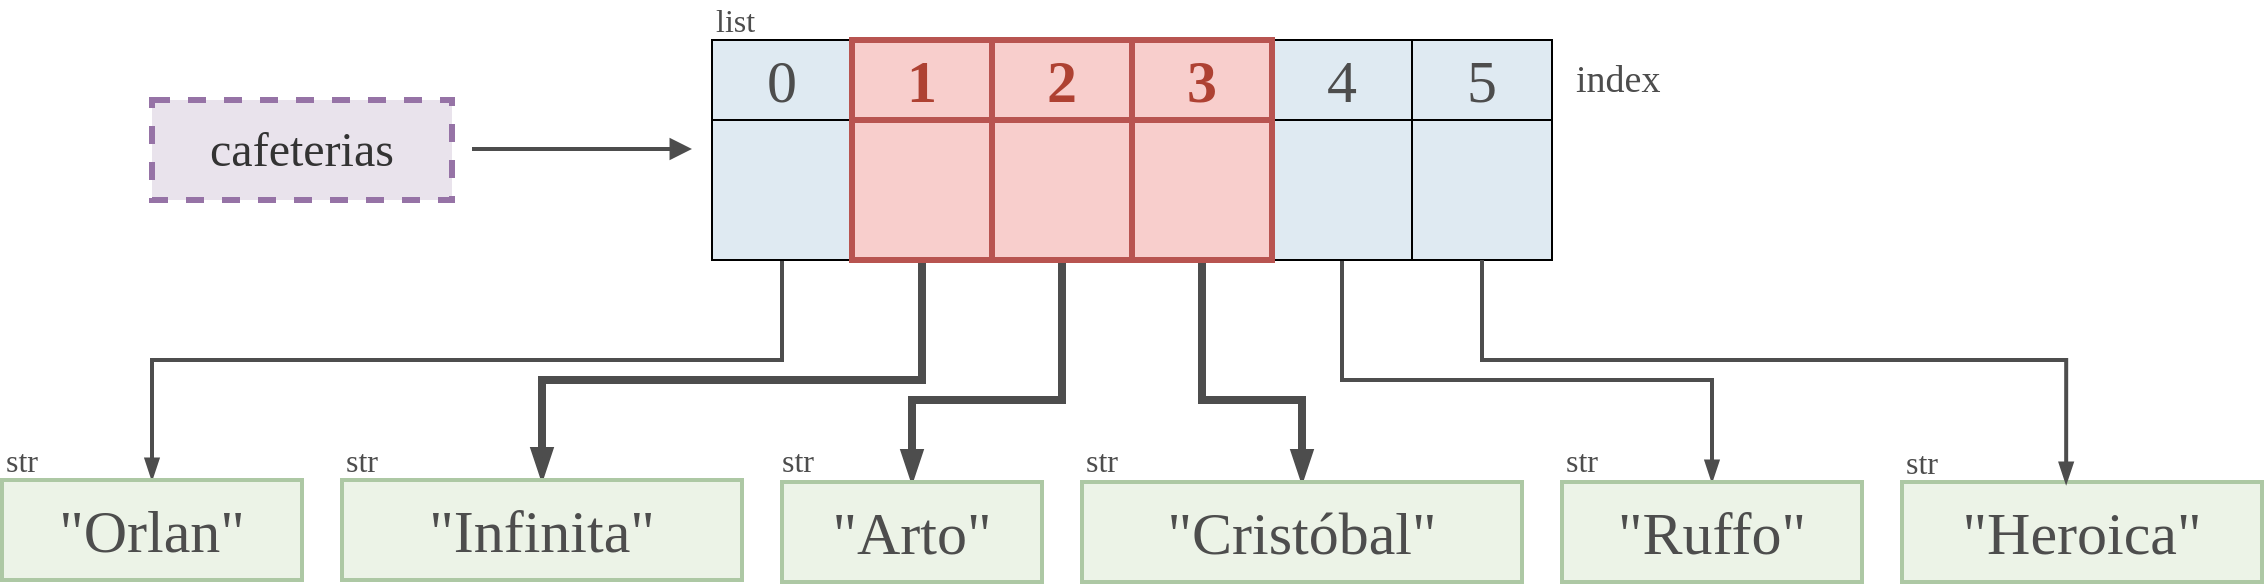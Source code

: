 <mxfile version="27.0.2">
  <diagram id="CZdY7CtGrKhzmkFzMvzD" name="Page-1">
    <mxGraphModel dx="974" dy="570" grid="1" gridSize="10" guides="1" tooltips="1" connect="1" arrows="1" fold="1" page="1" pageScale="1" pageWidth="850" pageHeight="1100" math="0" shadow="0">
      <root>
        <mxCell id="0" />
        <mxCell id="1" parent="0" />
        <mxCell id="SvmYLPE3q5a00PCpRA8S-1" style="edgeStyle=orthogonalEdgeStyle;rounded=0;orthogonalLoop=1;jettySize=auto;html=1;exitX=0.5;exitY=1;exitDx=0;exitDy=0;entryX=0.5;entryY=0;entryDx=0;entryDy=0;strokeWidth=2;strokeColor=#4D4D4D;endArrow=blockThin;endFill=1;" edge="1" parent="1" source="SvmYLPE3q5a00PCpRA8S-2" target="SvmYLPE3q5a00PCpRA8S-12">
          <mxGeometry relative="1" as="geometry">
            <Array as="points">
              <mxPoint x="600" y="470" />
              <mxPoint x="285" y="470" />
            </Array>
          </mxGeometry>
        </mxCell>
        <mxCell id="SvmYLPE3q5a00PCpRA8S-2" value="" style="rounded=0;whiteSpace=wrap;html=1;strokeWidth=1;fillColor=#DFEAF2;" vertex="1" parent="1">
          <mxGeometry x="565" y="350" width="70" height="70" as="geometry" />
        </mxCell>
        <mxCell id="SvmYLPE3q5a00PCpRA8S-3" style="edgeStyle=orthogonalEdgeStyle;rounded=0;orthogonalLoop=1;jettySize=auto;html=1;exitX=0.5;exitY=1;exitDx=0;exitDy=0;entryX=0.5;entryY=0;entryDx=0;entryDy=0;strokeWidth=4;strokeColor=#4D4D4D;endArrow=blockThin;endFill=1;" edge="1" parent="1" source="SvmYLPE3q5a00PCpRA8S-4" target="SvmYLPE3q5a00PCpRA8S-13">
          <mxGeometry relative="1" as="geometry">
            <Array as="points">
              <mxPoint x="670" y="480" />
              <mxPoint x="480" y="480" />
            </Array>
          </mxGeometry>
        </mxCell>
        <mxCell id="SvmYLPE3q5a00PCpRA8S-5" style="edgeStyle=orthogonalEdgeStyle;rounded=0;orthogonalLoop=1;jettySize=auto;html=1;exitX=0.5;exitY=1;exitDx=0;exitDy=0;strokeWidth=4;strokeColor=#4D4D4D;endArrow=blockThin;endFill=1;" edge="1" parent="1" source="SvmYLPE3q5a00PCpRA8S-6" target="SvmYLPE3q5a00PCpRA8S-14">
          <mxGeometry relative="1" as="geometry">
            <Array as="points">
              <mxPoint x="740" y="490" />
              <mxPoint x="665" y="490" />
            </Array>
          </mxGeometry>
        </mxCell>
        <mxCell id="SvmYLPE3q5a00PCpRA8S-7" style="edgeStyle=orthogonalEdgeStyle;rounded=0;orthogonalLoop=1;jettySize=auto;html=1;exitX=0.5;exitY=1;exitDx=0;exitDy=0;entryX=0.5;entryY=0;entryDx=0;entryDy=0;strokeWidth=4;strokeColor=#4D4D4D;endArrow=blockThin;endFill=1;" edge="1" parent="1" source="SvmYLPE3q5a00PCpRA8S-8" target="SvmYLPE3q5a00PCpRA8S-15">
          <mxGeometry relative="1" as="geometry">
            <Array as="points">
              <mxPoint x="810" y="490" />
              <mxPoint x="860" y="490" />
            </Array>
          </mxGeometry>
        </mxCell>
        <mxCell id="SvmYLPE3q5a00PCpRA8S-9" style="edgeStyle=orthogonalEdgeStyle;rounded=0;orthogonalLoop=1;jettySize=auto;html=1;exitX=0.5;exitY=1;exitDx=0;exitDy=0;strokeWidth=2;strokeColor=#4D4D4D;endArrow=blockThin;endFill=1;" edge="1" parent="1" source="SvmYLPE3q5a00PCpRA8S-10" target="SvmYLPE3q5a00PCpRA8S-16">
          <mxGeometry relative="1" as="geometry">
            <Array as="points">
              <mxPoint x="880" y="480" />
              <mxPoint x="1065" y="480" />
            </Array>
          </mxGeometry>
        </mxCell>
        <mxCell id="SvmYLPE3q5a00PCpRA8S-10" value="" style="rounded=0;whiteSpace=wrap;html=1;strokeWidth=1;fillColor=#DFEAF2;" vertex="1" parent="1">
          <mxGeometry x="845" y="350" width="70" height="70" as="geometry" />
        </mxCell>
        <mxCell id="SvmYLPE3q5a00PCpRA8S-11" value="" style="rounded=0;whiteSpace=wrap;html=1;strokeWidth=1;fillColor=#DFEAF2;" vertex="1" parent="1">
          <mxGeometry x="915" y="350" width="70" height="70" as="geometry" />
        </mxCell>
        <mxCell id="SvmYLPE3q5a00PCpRA8S-12" value="&lt;font style=&quot;font-size: 30px; color: rgb(77, 77, 77);&quot; face=&quot;Cascadia Code&quot;&gt;&quot;Orlan&quot;&lt;/font&gt;" style="text;html=1;align=center;verticalAlign=middle;whiteSpace=wrap;rounded=0;fillColor=#ECF3E7;strokeColor=#ADC8A4;strokeWidth=2;" vertex="1" parent="1">
          <mxGeometry x="210" y="530" width="150" height="50" as="geometry" />
        </mxCell>
        <mxCell id="SvmYLPE3q5a00PCpRA8S-13" value="&lt;span style=&quot;font-family: &amp;quot;Cascadia Code&amp;quot;; font-size: 30px;&quot;&gt;&lt;font style=&quot;color: rgb(77, 77, 77);&quot;&gt;&quot;Infinita&quot;&lt;/font&gt;&lt;/span&gt;" style="text;html=1;align=center;verticalAlign=middle;whiteSpace=wrap;rounded=0;fillColor=#ECF3E7;strokeColor=#ADC8A4;strokeWidth=2;container=0;" vertex="1" parent="1">
          <mxGeometry x="380" y="530" width="200" height="50" as="geometry" />
        </mxCell>
        <mxCell id="SvmYLPE3q5a00PCpRA8S-14" value="&lt;span style=&quot;font-family: &amp;quot;Cascadia Code&amp;quot;; font-size: 30px;&quot;&gt;&lt;font style=&quot;color: rgb(77, 77, 77);&quot;&gt;&quot;Arto&quot;&lt;/font&gt;&lt;/span&gt;" style="text;html=1;align=center;verticalAlign=middle;whiteSpace=wrap;rounded=0;fillColor=#ECF3E7;strokeColor=#ADC8A4;strokeWidth=2;container=0;" vertex="1" parent="1">
          <mxGeometry x="600" y="531" width="130" height="50" as="geometry" />
        </mxCell>
        <mxCell id="SvmYLPE3q5a00PCpRA8S-15" value="&lt;span style=&quot;font-family: &amp;quot;Cascadia Code&amp;quot;; font-size: 30px;&quot;&gt;&lt;font style=&quot;color: rgb(77, 77, 77);&quot;&gt;&quot;Cristóbal&quot;&lt;/font&gt;&lt;/span&gt;" style="text;html=1;align=center;verticalAlign=middle;whiteSpace=wrap;rounded=0;fillColor=#ECF3E7;strokeColor=#ADC8A4;strokeWidth=2;" vertex="1" parent="1">
          <mxGeometry x="750" y="531" width="220" height="50" as="geometry" />
        </mxCell>
        <mxCell id="SvmYLPE3q5a00PCpRA8S-16" value="&lt;span style=&quot;font-family: &amp;quot;Cascadia Code&amp;quot;; font-size: 30px;&quot;&gt;&lt;font style=&quot;color: rgb(77, 77, 77);&quot;&gt;&quot;Ruffo&quot;&lt;/font&gt;&lt;/span&gt;" style="text;html=1;align=center;verticalAlign=middle;whiteSpace=wrap;rounded=0;fillColor=#ECF3E7;strokeColor=#ADC8A4;strokeWidth=2;container=0;" vertex="1" parent="1">
          <mxGeometry x="990" y="531" width="150" height="50" as="geometry" />
        </mxCell>
        <mxCell id="SvmYLPE3q5a00PCpRA8S-17" value="&lt;span style=&quot;font-family: &amp;quot;Cascadia Code&amp;quot;; font-size: 30px;&quot;&gt;&lt;font style=&quot;color: rgb(77, 77, 77);&quot;&gt;&quot;Heroica&quot;&lt;/font&gt;&lt;/span&gt;" style="text;html=1;align=center;verticalAlign=middle;whiteSpace=wrap;rounded=0;fillColor=#ECF3E7;strokeColor=#ADC8A4;strokeWidth=2;container=0;" vertex="1" parent="1">
          <mxGeometry x="1160" y="531" width="180" height="50" as="geometry" />
        </mxCell>
        <mxCell id="SvmYLPE3q5a00PCpRA8S-18" style="edgeStyle=orthogonalEdgeStyle;rounded=0;orthogonalLoop=1;jettySize=auto;html=1;exitX=0.5;exitY=1;exitDx=0;exitDy=0;entryX=0.456;entryY=0.02;entryDx=0;entryDy=0;entryPerimeter=0;strokeWidth=2;strokeColor=#4D4D4D;endArrow=blockThin;endFill=1;" edge="1" parent="1" source="SvmYLPE3q5a00PCpRA8S-11" target="SvmYLPE3q5a00PCpRA8S-17">
          <mxGeometry relative="1" as="geometry">
            <Array as="points">
              <mxPoint x="950" y="470" />
              <mxPoint x="1242" y="470" />
            </Array>
          </mxGeometry>
        </mxCell>
        <mxCell id="SvmYLPE3q5a00PCpRA8S-19" value="str" style="text;html=1;align=left;verticalAlign=middle;whiteSpace=wrap;rounded=0;fontSize=16;fontFamily=Cascadia Code;fontColor=#4D4D4D;" vertex="1" parent="1">
          <mxGeometry x="210" y="510" width="35" height="20" as="geometry" />
        </mxCell>
        <mxCell id="SvmYLPE3q5a00PCpRA8S-20" value="str" style="text;html=1;align=left;verticalAlign=middle;whiteSpace=wrap;rounded=0;fontSize=16;fontFamily=Cascadia Code;fontColor=#4D4D4D;" vertex="1" parent="1">
          <mxGeometry x="380" y="510" width="35" height="20" as="geometry" />
        </mxCell>
        <mxCell id="SvmYLPE3q5a00PCpRA8S-21" value="str" style="text;html=1;align=left;verticalAlign=middle;whiteSpace=wrap;rounded=0;fontSize=16;fontFamily=Cascadia Code;fontColor=#4D4D4D;" vertex="1" parent="1">
          <mxGeometry x="597.5" y="510" width="35" height="20" as="geometry" />
        </mxCell>
        <mxCell id="SvmYLPE3q5a00PCpRA8S-22" value="str" style="text;html=1;align=left;verticalAlign=middle;whiteSpace=wrap;rounded=0;fontSize=16;fontFamily=Cascadia Code;fontColor=#4D4D4D;" vertex="1" parent="1">
          <mxGeometry x="750" y="510" width="35" height="20" as="geometry" />
        </mxCell>
        <mxCell id="SvmYLPE3q5a00PCpRA8S-23" value="str" style="text;html=1;align=left;verticalAlign=middle;whiteSpace=wrap;rounded=0;fontSize=16;fontFamily=Cascadia Code;fontColor=#4D4D4D;" vertex="1" parent="1">
          <mxGeometry x="990" y="510" width="35" height="20" as="geometry" />
        </mxCell>
        <mxCell id="SvmYLPE3q5a00PCpRA8S-24" value="str" style="text;html=1;align=left;verticalAlign=middle;whiteSpace=wrap;rounded=0;fontSize=16;fontFamily=Cascadia Code;fontColor=#4D4D4D;" vertex="1" parent="1">
          <mxGeometry x="1160" y="511" width="35" height="20" as="geometry" />
        </mxCell>
        <mxCell id="SvmYLPE3q5a00PCpRA8S-25" value="&lt;font face=&quot;Cascadia Code&quot; style=&quot;font-size: 30px; color: rgb(77, 77, 77);&quot;&gt;0&lt;/font&gt;" style="rounded=0;whiteSpace=wrap;html=1;strokeWidth=1;fillColor=#DFEAF2;" vertex="1" parent="1">
          <mxGeometry x="565" y="310" width="70" height="40" as="geometry" />
        </mxCell>
        <mxCell id="SvmYLPE3q5a00PCpRA8S-29" value="&lt;font face=&quot;Cascadia Code&quot; style=&quot;font-size: 30px; color: rgb(77, 77, 77);&quot;&gt;4&lt;/font&gt;" style="rounded=0;whiteSpace=wrap;html=1;strokeWidth=1;fillColor=#DFEAF2;" vertex="1" parent="1">
          <mxGeometry x="845" y="310" width="70" height="40" as="geometry" />
        </mxCell>
        <mxCell id="SvmYLPE3q5a00PCpRA8S-30" value="&lt;font face=&quot;Cascadia Code&quot; style=&quot;font-size: 30px; color: rgb(77, 77, 77);&quot;&gt;5&lt;/font&gt;" style="rounded=0;whiteSpace=wrap;html=1;strokeWidth=1;fillColor=#DFEAF2;" vertex="1" parent="1">
          <mxGeometry x="915" y="310" width="70" height="40" as="geometry" />
        </mxCell>
        <mxCell id="SvmYLPE3q5a00PCpRA8S-31" value="list" style="text;html=1;align=left;verticalAlign=middle;whiteSpace=wrap;rounded=0;fontSize=16;fontFamily=Cascadia Code;fontColor=#4D4D4D;container=0;" vertex="1" parent="1">
          <mxGeometry x="565" y="290" width="35" height="20" as="geometry" />
        </mxCell>
        <mxCell id="SvmYLPE3q5a00PCpRA8S-32" value="&lt;font style=&quot;font-size: 19px;&quot;&gt;index&lt;/font&gt;" style="text;html=1;align=left;verticalAlign=middle;whiteSpace=wrap;rounded=0;fontSize=16;fontFamily=Cascadia Code;fontColor=#4D4D4D;container=0;" vertex="1" parent="1">
          <mxGeometry x="995" y="320" width="50" height="20" as="geometry" />
        </mxCell>
        <mxCell id="SvmYLPE3q5a00PCpRA8S-33" value="&lt;font style=&quot;font-size: 24px; color: rgb(51, 51, 51);&quot;&gt;cafeterias&lt;/font&gt;" style="rounded=0;whiteSpace=wrap;html=1;fontFamily=Cascadia Code;fontSource=https%3A%2F%2Ffonts.googleapis.com%2Fcss%3Ffamily%3DCascadia%2BCode;strokeColor=#9673a6;strokeWidth=3;fillColor=#E9E3EC;dashed=1;" vertex="1" parent="1">
          <mxGeometry x="285" y="340" width="150" height="50" as="geometry" />
        </mxCell>
        <mxCell id="SvmYLPE3q5a00PCpRA8S-34" style="edgeStyle=orthogonalEdgeStyle;rounded=0;orthogonalLoop=1;jettySize=auto;html=1;strokeWidth=2;endArrow=block;endFill=1;strokeColor=#4D4D4D;" edge="1" parent="1">
          <mxGeometry relative="1" as="geometry">
            <mxPoint x="555" y="364.5" as="targetPoint" />
            <mxPoint x="445" y="364.5" as="sourcePoint" />
          </mxGeometry>
        </mxCell>
        <mxCell id="SvmYLPE3q5a00PCpRA8S-4" value="" style="rounded=0;whiteSpace=wrap;html=1;strokeWidth=3;fillColor=#f8cecc;strokeColor=#b85450;" vertex="1" parent="1">
          <mxGeometry x="635" y="350" width="70" height="70" as="geometry" />
        </mxCell>
        <mxCell id="SvmYLPE3q5a00PCpRA8S-6" value="" style="rounded=0;whiteSpace=wrap;html=1;strokeWidth=3;fillColor=#f8cecc;strokeColor=#b85450;" vertex="1" parent="1">
          <mxGeometry x="705" y="350" width="70" height="70" as="geometry" />
        </mxCell>
        <mxCell id="SvmYLPE3q5a00PCpRA8S-8" value="" style="rounded=0;whiteSpace=wrap;html=1;strokeWidth=3;fillColor=#f8cecc;strokeColor=#b85450;" vertex="1" parent="1">
          <mxGeometry x="775" y="350" width="70" height="70" as="geometry" />
        </mxCell>
        <mxCell id="SvmYLPE3q5a00PCpRA8S-26" value="&lt;font face=&quot;Cascadia Code&quot; style=&quot;font-size: 30px;&quot;&gt;1&lt;/font&gt;" style="rounded=0;whiteSpace=wrap;html=1;strokeWidth=3;fillColor=#f8cecc;strokeColor=#b85450;fontStyle=1;fontColor=#AE4132;" vertex="1" parent="1">
          <mxGeometry x="635" y="310" width="70" height="40" as="geometry" />
        </mxCell>
        <mxCell id="SvmYLPE3q5a00PCpRA8S-27" value="&lt;font face=&quot;Cascadia Code&quot; style=&quot;font-size: 30px;&quot;&gt;2&lt;/font&gt;" style="rounded=0;whiteSpace=wrap;html=1;strokeWidth=3;fillColor=#f8cecc;strokeColor=#b85450;fontStyle=1;fontColor=#AE4132;" vertex="1" parent="1">
          <mxGeometry x="705" y="310" width="70" height="40" as="geometry" />
        </mxCell>
        <mxCell id="SvmYLPE3q5a00PCpRA8S-28" value="&lt;font face=&quot;Cascadia Code&quot; style=&quot;font-size: 30px;&quot;&gt;3&lt;/font&gt;" style="rounded=0;whiteSpace=wrap;html=1;strokeWidth=3;fillColor=#f8cecc;strokeColor=#b85450;fontStyle=1;fontColor=#AE4132;" vertex="1" parent="1">
          <mxGeometry x="775" y="310" width="70" height="40" as="geometry" />
        </mxCell>
      </root>
    </mxGraphModel>
  </diagram>
</mxfile>

